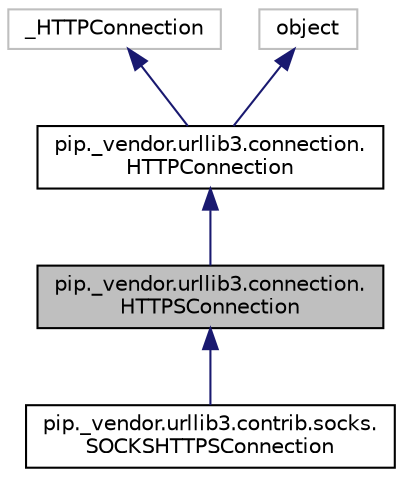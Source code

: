 digraph "pip._vendor.urllib3.connection.HTTPSConnection"
{
 // LATEX_PDF_SIZE
  edge [fontname="Helvetica",fontsize="10",labelfontname="Helvetica",labelfontsize="10"];
  node [fontname="Helvetica",fontsize="10",shape=record];
  Node1 [label="pip._vendor.urllib3.connection.\lHTTPSConnection",height=0.2,width=0.4,color="black", fillcolor="grey75", style="filled", fontcolor="black",tooltip=" "];
  Node2 -> Node1 [dir="back",color="midnightblue",fontsize="10",style="solid"];
  Node2 [label="pip._vendor.urllib3.connection.\lHTTPConnection",height=0.2,width=0.4,color="black", fillcolor="white", style="filled",URL="$classpip_1_1__vendor_1_1urllib3_1_1connection_1_1HTTPConnection.html",tooltip=" "];
  Node3 -> Node2 [dir="back",color="midnightblue",fontsize="10",style="solid"];
  Node3 [label="_HTTPConnection",height=0.2,width=0.4,color="grey75", fillcolor="white", style="filled",tooltip=" "];
  Node4 -> Node2 [dir="back",color="midnightblue",fontsize="10",style="solid"];
  Node4 [label="object",height=0.2,width=0.4,color="grey75", fillcolor="white", style="filled",tooltip=" "];
  Node1 -> Node5 [dir="back",color="midnightblue",fontsize="10",style="solid"];
  Node5 [label="pip._vendor.urllib3.contrib.socks.\lSOCKSHTTPSConnection",height=0.2,width=0.4,color="black", fillcolor="white", style="filled",URL="$classpip_1_1__vendor_1_1urllib3_1_1contrib_1_1socks_1_1SOCKSHTTPSConnection.html",tooltip=" "];
}
